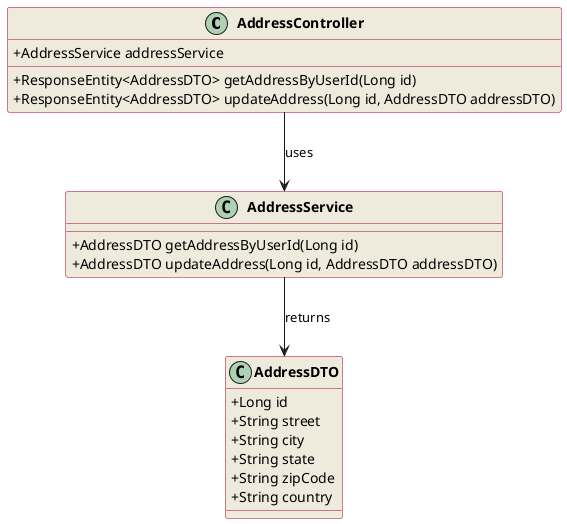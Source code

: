 @startuml

' Class styles
skinparam classAttributeIconSize 0
skinparam classFontStyle bold
skinparam classBackgroundColor #EEEBDC
skinparam classBorderColor #A80036

' AddressController Class
class AddressController {
  + AddressService addressService
  + ResponseEntity<AddressDTO> getAddressByUserId(Long id)
  + ResponseEntity<AddressDTO> updateAddress(Long id, AddressDTO addressDTO)
}

' AddressService Class
class AddressService {
  + AddressDTO getAddressByUserId(Long id)
  + AddressDTO updateAddress(Long id, AddressDTO addressDTO)
}

' AddressDTO Class
class AddressDTO {
  + Long id
  + String street
  + String city
  + String state
  + String zipCode
  + String country
}

' Relationships
AddressController --> AddressService : uses
AddressService --> AddressDTO : returns

@enduml